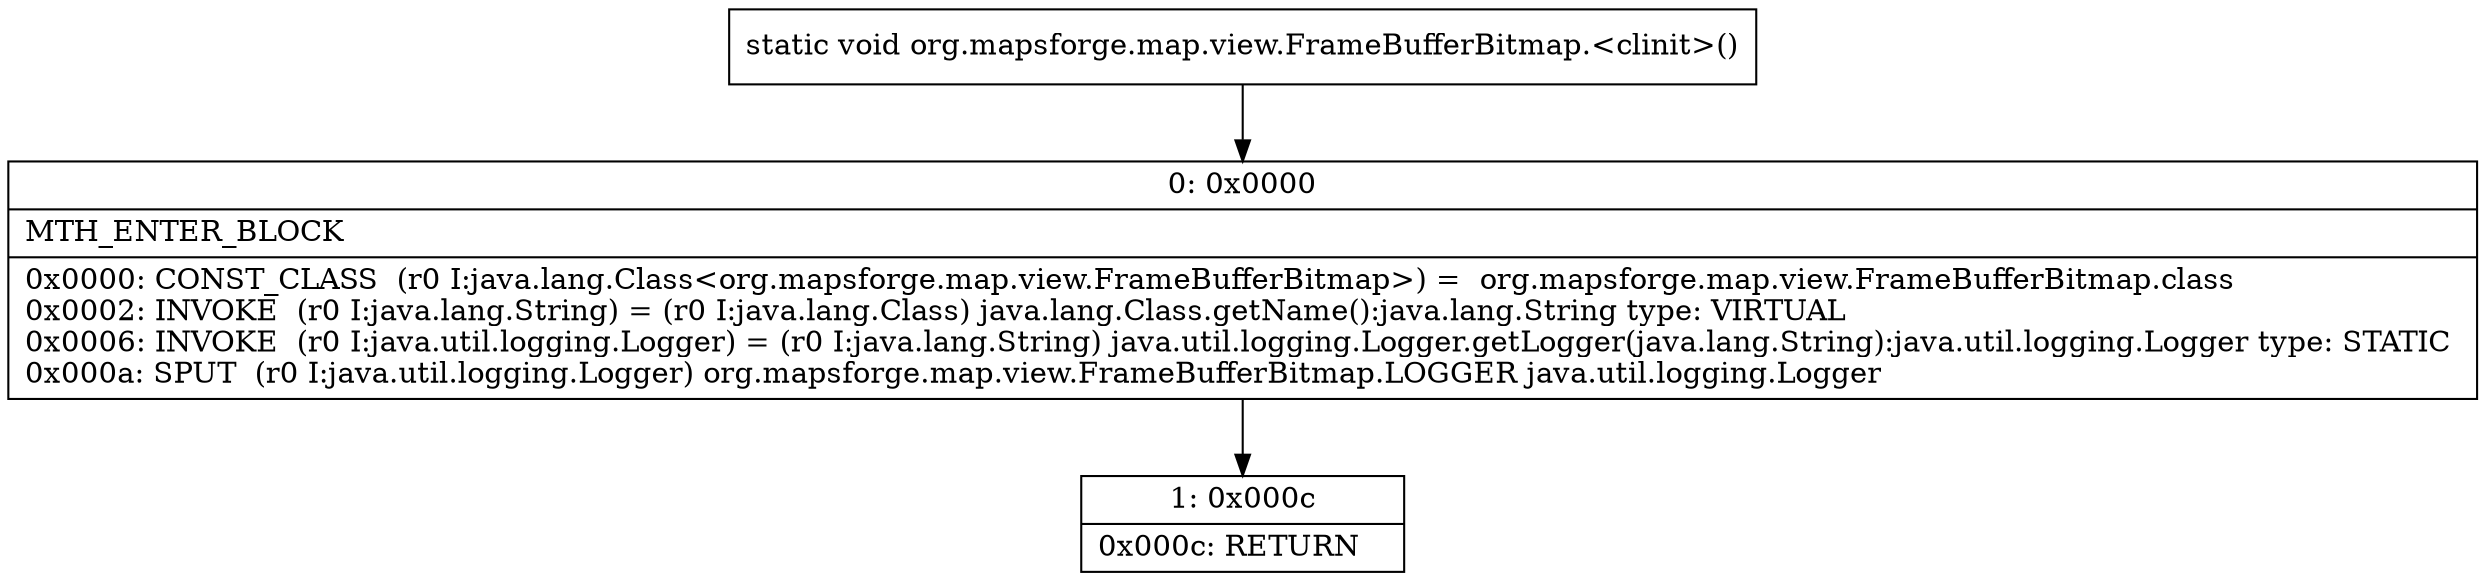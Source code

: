 digraph "CFG fororg.mapsforge.map.view.FrameBufferBitmap.\<clinit\>()V" {
Node_0 [shape=record,label="{0\:\ 0x0000|MTH_ENTER_BLOCK\l|0x0000: CONST_CLASS  (r0 I:java.lang.Class\<org.mapsforge.map.view.FrameBufferBitmap\>) =  org.mapsforge.map.view.FrameBufferBitmap.class \l0x0002: INVOKE  (r0 I:java.lang.String) = (r0 I:java.lang.Class) java.lang.Class.getName():java.lang.String type: VIRTUAL \l0x0006: INVOKE  (r0 I:java.util.logging.Logger) = (r0 I:java.lang.String) java.util.logging.Logger.getLogger(java.lang.String):java.util.logging.Logger type: STATIC \l0x000a: SPUT  (r0 I:java.util.logging.Logger) org.mapsforge.map.view.FrameBufferBitmap.LOGGER java.util.logging.Logger \l}"];
Node_1 [shape=record,label="{1\:\ 0x000c|0x000c: RETURN   \l}"];
MethodNode[shape=record,label="{static void org.mapsforge.map.view.FrameBufferBitmap.\<clinit\>() }"];
MethodNode -> Node_0;
Node_0 -> Node_1;
}

